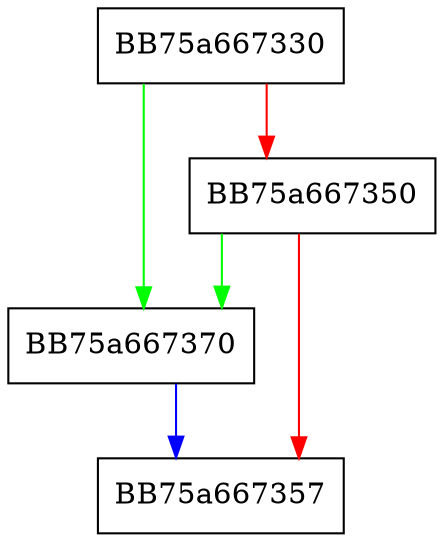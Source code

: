 digraph update_ID {
  node [shape="box"];
  graph [splines=ortho];
  BB75a667330 -> BB75a667370 [color="green"];
  BB75a667330 -> BB75a667350 [color="red"];
  BB75a667350 -> BB75a667370 [color="green"];
  BB75a667350 -> BB75a667357 [color="red"];
  BB75a667370 -> BB75a667357 [color="blue"];
}